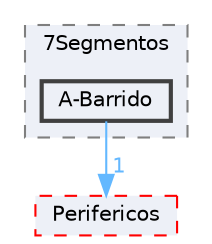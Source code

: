 digraph "E:/Agustin/Escritorio/MCUexpresso/KitLPC845-C++/src/Drivers/Hardware/02-Displays/7Segmentos/A-Barrido"
{
 // LATEX_PDF_SIZE
  bgcolor="transparent";
  edge [fontname=Helvetica,fontsize=10,labelfontname=Helvetica,labelfontsize=10];
  node [fontname=Helvetica,fontsize=10,shape=box,height=0.2,width=0.4];
  compound=true
  subgraph clusterdir_6f52b4b1ba388d7141328ee2524c9948 {
    graph [ bgcolor="#edf0f7", pencolor="grey50", label="7Segmentos", fontname=Helvetica,fontsize=10 style="filled,dashed", URL="dir_6f52b4b1ba388d7141328ee2524c9948.html",tooltip=""]
  dir_93c1535c6de2115d9cd14b39863781e6 [label="A-Barrido", fillcolor="#edf0f7", color="grey25", style="filled,bold", URL="dir_93c1535c6de2115d9cd14b39863781e6.html",tooltip=""];
  }
  dir_fddceb55b13f36ba841fc9095bbfed65 [label="Perifericos", fillcolor="#edf0f7", color="red", style="filled,dashed", URL="dir_fddceb55b13f36ba841fc9095bbfed65.html",tooltip=""];
  dir_93c1535c6de2115d9cd14b39863781e6->dir_fddceb55b13f36ba841fc9095bbfed65 [headlabel="1", labeldistance=1.5 headhref="dir_000023_000031.html" href="dir_000023_000031.html" color="steelblue1" fontcolor="steelblue1"];
}
